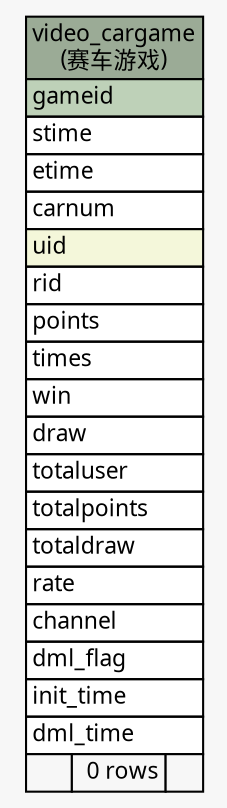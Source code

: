 // dot 2.26.0 on Linux 2.6.32-504.3.3.el6.x86_64
// SchemaSpy rev Unknown
digraph "video_cargame" {
  graph [
    rankdir="RL"
    bgcolor="#f7f7f7"
    nodesep="0.18"
    ranksep="0.46"
    fontname="Microsoft YaHei"
    fontsize="11"
  ];
  node [
    fontname="Microsoft YaHei"
    fontsize="11"
    shape="plaintext"
  ];
  edge [
    arrowsize="0.8"
  ];
  "video_cargame" [
    label=<
    <TABLE BORDER="0" CELLBORDER="1" CELLSPACING="0" BGCOLOR="#ffffff">
      <TR><TD COLSPAN="3" BGCOLOR="#9bab96" ALIGN="CENTER">video_cargame<br/>(赛车游戏)</TD></TR>
      <TR><TD PORT="gameid" COLSPAN="3" BGCOLOR="#bed1b8" ALIGN="LEFT">gameid</TD></TR>
      <TR><TD PORT="stime" COLSPAN="3" ALIGN="LEFT">stime</TD></TR>
      <TR><TD PORT="etime" COLSPAN="3" ALIGN="LEFT">etime</TD></TR>
      <TR><TD PORT="carnum" COLSPAN="3" ALIGN="LEFT">carnum</TD></TR>
      <TR><TD PORT="uid" COLSPAN="3" BGCOLOR="#f4f7da" ALIGN="LEFT">uid</TD></TR>
      <TR><TD PORT="rid" COLSPAN="3" ALIGN="LEFT">rid</TD></TR>
      <TR><TD PORT="points" COLSPAN="3" ALIGN="LEFT">points</TD></TR>
      <TR><TD PORT="times" COLSPAN="3" ALIGN="LEFT">times</TD></TR>
      <TR><TD PORT="win" COLSPAN="3" ALIGN="LEFT">win</TD></TR>
      <TR><TD PORT="draw" COLSPAN="3" ALIGN="LEFT">draw</TD></TR>
      <TR><TD PORT="totaluser" COLSPAN="3" ALIGN="LEFT">totaluser</TD></TR>
      <TR><TD PORT="totalpoints" COLSPAN="3" ALIGN="LEFT">totalpoints</TD></TR>
      <TR><TD PORT="totaldraw" COLSPAN="3" ALIGN="LEFT">totaldraw</TD></TR>
      <TR><TD PORT="rate" COLSPAN="3" ALIGN="LEFT">rate</TD></TR>
      <TR><TD PORT="channel" COLSPAN="3" ALIGN="LEFT">channel</TD></TR>
      <TR><TD PORT="dml_flag" COLSPAN="3" ALIGN="LEFT">dml_flag</TD></TR>
      <TR><TD PORT="init_time" COLSPAN="3" ALIGN="LEFT">init_time</TD></TR>
      <TR><TD PORT="dml_time" COLSPAN="3" ALIGN="LEFT">dml_time</TD></TR>
      <TR><TD ALIGN="LEFT" BGCOLOR="#f7f7f7">  </TD><TD ALIGN="RIGHT" BGCOLOR="#f7f7f7">0 rows</TD><TD ALIGN="RIGHT" BGCOLOR="#f7f7f7">  </TD></TR>
    </TABLE>>
    URL="tables/video_cargame.html"
    tooltip="video_cargame"
  ];
}
